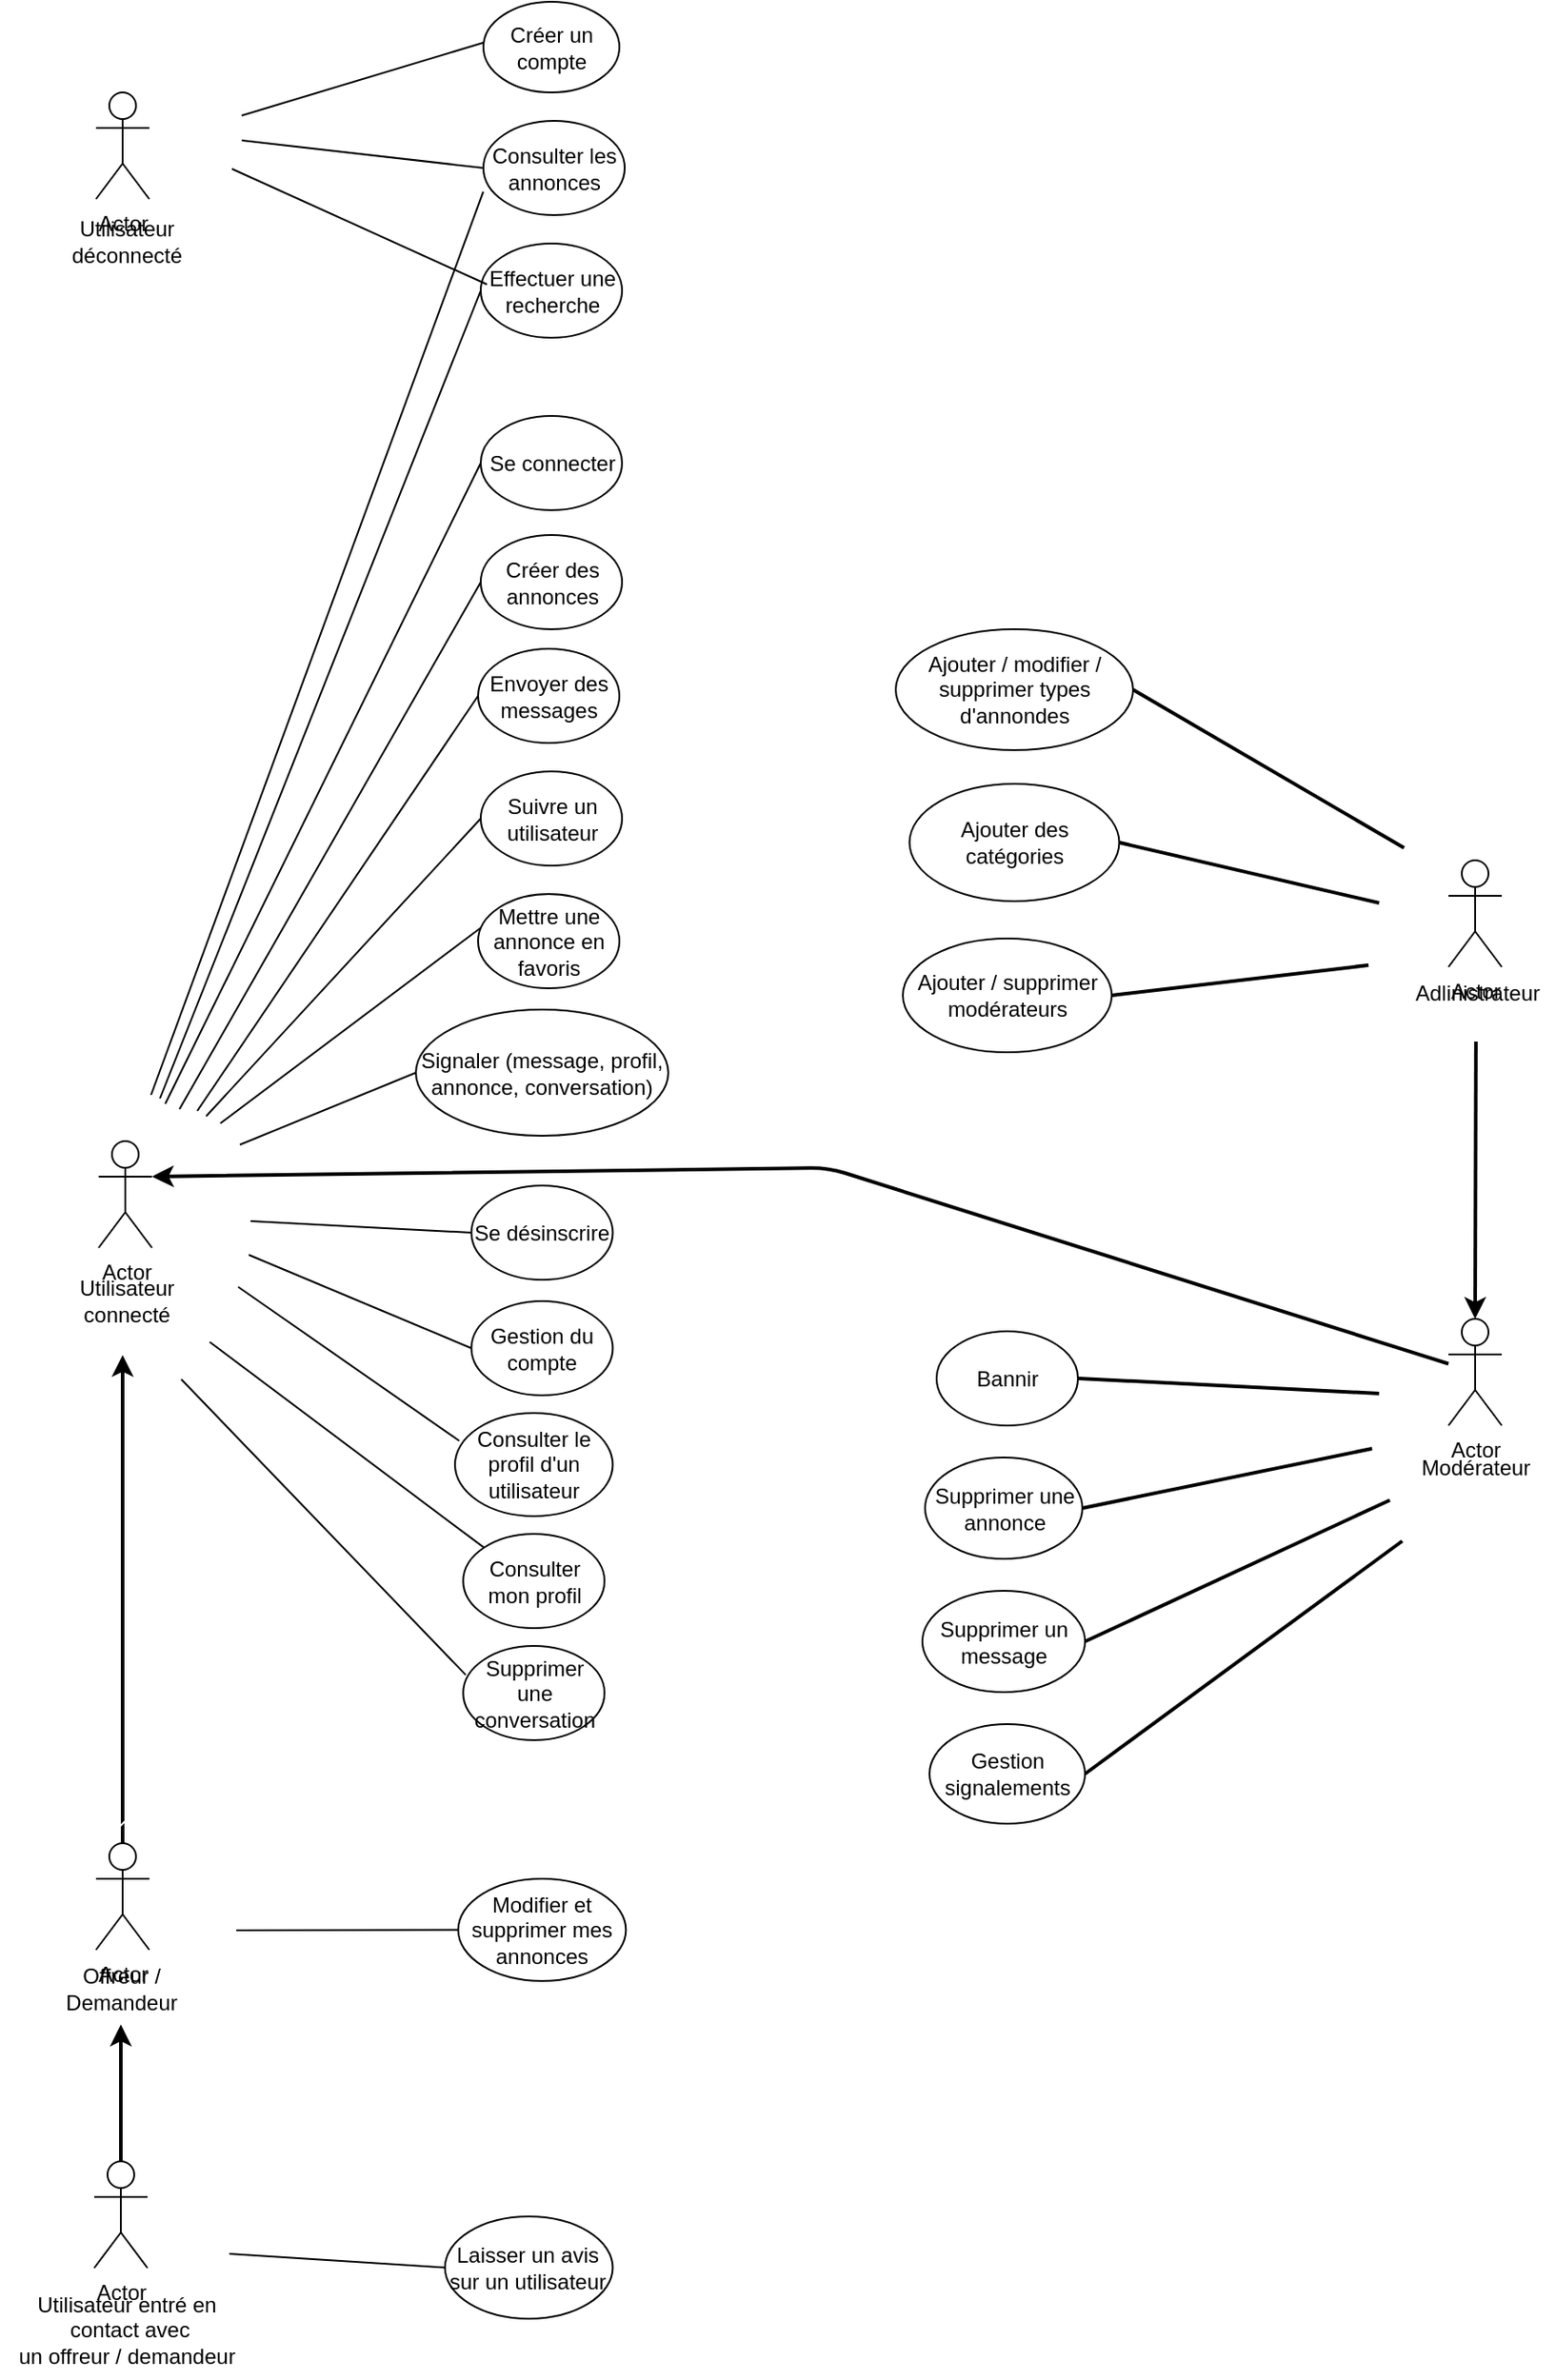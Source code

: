 <mxfile>
    <diagram id="b4XO_KiStwE6filwHqoj" name="Page-1">
        <mxGraphModel dx="1663" dy="1912" grid="0" gridSize="10" guides="1" tooltips="1" connect="1" arrows="1" fold="1" page="1" pageScale="1" pageWidth="850" pageHeight="1100" background="#ffffff" math="0" shadow="0">
            <root>
                <mxCell id="0"/>
                <mxCell id="1" parent="0"/>
                <mxCell id="2" value="Actor" style="shape=umlActor;verticalLabelPosition=bottom;verticalAlign=top;html=1;outlineConnect=0;strokeColor=#000000;fillColor=#FFFFFF;" vertex="1" parent="1">
                    <mxGeometry x="-70" y="-11" width="30" height="60" as="geometry"/>
                </mxCell>
                <mxCell id="3" value="&lt;font color=&quot;#000000&quot;&gt;Utilisateur &lt;br&gt;déconnecté&lt;/font&gt;" style="text;html=1;align=center;verticalAlign=middle;resizable=0;points=[];autosize=1;strokeColor=none;fillColor=none;" vertex="1" parent="1">
                    <mxGeometry x="-93.5" y="52" width="80" height="41" as="geometry"/>
                </mxCell>
                <mxCell id="4" value="Actor" style="shape=umlActor;verticalLabelPosition=bottom;verticalAlign=top;html=1;outlineConnect=0;strokeColor=#000000;fillColor=#FFFFFF;" vertex="1" parent="1">
                    <mxGeometry x="-68.5" y="579" width="30" height="60" as="geometry"/>
                </mxCell>
                <mxCell id="5" value="&lt;font color=&quot;#000000&quot;&gt;Utilisateur &lt;br&gt;connecté&lt;/font&gt;" style="text;html=1;align=center;verticalAlign=middle;resizable=0;points=[];autosize=1;strokeColor=none;fillColor=none;" vertex="1" parent="1">
                    <mxGeometry x="-89" y="648" width="71" height="41" as="geometry"/>
                </mxCell>
                <mxCell id="68" style="edgeStyle=none;html=1;entryX=0.479;entryY=1.252;entryDx=0;entryDy=0;entryPerimeter=0;labelBackgroundColor=#FFFFFF;strokeColor=#000000;strokeWidth=2;fontColor=#FFFFFF;fillColor=#FFFFFF;" edge="1" parent="1" source="6" target="5">
                    <mxGeometry relative="1" as="geometry"/>
                </mxCell>
                <mxCell id="6" value="Actor" style="shape=umlActor;verticalLabelPosition=bottom;verticalAlign=top;html=1;outlineConnect=0;strokeColor=#000000;fillColor=#FFFFFF;" vertex="1" parent="1">
                    <mxGeometry x="-70" y="974" width="30" height="60" as="geometry"/>
                </mxCell>
                <mxCell id="8" value="&lt;font color=&quot;#000000&quot;&gt;Offreur / &lt;br&gt;Demandeur&lt;/font&gt;" style="text;html=1;align=center;verticalAlign=middle;resizable=0;points=[];autosize=1;strokeColor=none;fillColor=none;" vertex="1" parent="1">
                    <mxGeometry x="-96.5" y="1035" width="81" height="41" as="geometry"/>
                </mxCell>
                <mxCell id="69" value="" style="edgeStyle=none;html=1;labelBackgroundColor=#FFFFFF;strokeColor=#000000;strokeWidth=2;fontColor=#FFFFFF;fillColor=#FFFFFF;" edge="1" parent="1" source="9" target="8">
                    <mxGeometry relative="1" as="geometry"/>
                </mxCell>
                <mxCell id="9" value="Actor" style="shape=umlActor;verticalLabelPosition=bottom;verticalAlign=top;html=1;outlineConnect=0;strokeColor=#000000;fillColor=#FFFFFF;" vertex="1" parent="1">
                    <mxGeometry x="-71" y="1153" width="30" height="60" as="geometry"/>
                </mxCell>
                <mxCell id="10" value="&lt;font color=&quot;#000000&quot;&gt;Utilisateur entré en&lt;br&gt;&amp;nbsp;contact avec &lt;br&gt;un offreur / demandeur&lt;br&gt;&lt;/font&gt;" style="text;html=1;align=center;verticalAlign=middle;resizable=0;points=[];autosize=1;strokeColor=none;fillColor=none;" vertex="1" parent="1">
                    <mxGeometry x="-123.5" y="1220" width="140" height="55" as="geometry"/>
                </mxCell>
                <mxCell id="11" value="Créer un compte" style="ellipse;whiteSpace=wrap;html=1;strokeColor=#000000;fontColor=#000000;fillColor=#FFFFFF;" vertex="1" parent="1">
                    <mxGeometry x="148" y="-62" width="76.5" height="51" as="geometry"/>
                </mxCell>
                <mxCell id="12" value="Consulter les annonces" style="ellipse;whiteSpace=wrap;html=1;strokeColor=#000000;fontColor=#000000;fillColor=#FFFFFF;" vertex="1" parent="1">
                    <mxGeometry x="148" y="5" width="79.5" height="53" as="geometry"/>
                </mxCell>
                <mxCell id="13" value="Effectuer une recherche" style="ellipse;whiteSpace=wrap;html=1;strokeColor=#000000;fontColor=#000000;fillColor=#FFFFFF;" vertex="1" parent="1">
                    <mxGeometry x="146.5" y="74" width="79.5" height="53" as="geometry"/>
                </mxCell>
                <mxCell id="14" value="" style="endArrow=none;html=1;fontColor=#000000;strokeColor=#000000;entryX=0;entryY=0.451;entryDx=0;entryDy=0;entryPerimeter=0;" edge="1" parent="1" target="11">
                    <mxGeometry width="50" height="50" relative="1" as="geometry">
                        <mxPoint x="12" y="2" as="sourcePoint"/>
                        <mxPoint x="135" y="-39" as="targetPoint"/>
                    </mxGeometry>
                </mxCell>
                <mxCell id="15" value="" style="endArrow=none;html=1;fontColor=#000000;strokeColor=#000000;entryX=0;entryY=0.5;entryDx=0;entryDy=0;" edge="1" parent="1" target="12">
                    <mxGeometry width="50" height="50" relative="1" as="geometry">
                        <mxPoint x="12" y="16" as="sourcePoint"/>
                        <mxPoint x="132" y="25" as="targetPoint"/>
                    </mxGeometry>
                </mxCell>
                <mxCell id="16" value="" style="endArrow=none;html=1;fontColor=#000000;strokeColor=#000000;" edge="1" parent="1">
                    <mxGeometry width="50" height="50" relative="1" as="geometry">
                        <mxPoint x="6.5" y="32" as="sourcePoint"/>
                        <mxPoint x="150" y="97" as="targetPoint"/>
                    </mxGeometry>
                </mxCell>
                <mxCell id="17" value="Se connecter" style="ellipse;whiteSpace=wrap;html=1;strokeColor=#000000;fontColor=#000000;fillColor=#FFFFFF;" vertex="1" parent="1">
                    <mxGeometry x="146.5" y="171" width="79.5" height="53" as="geometry"/>
                </mxCell>
                <mxCell id="18" value="Créer des annonces" style="ellipse;whiteSpace=wrap;html=1;strokeColor=#000000;fontColor=#000000;fillColor=#FFFFFF;" vertex="1" parent="1">
                    <mxGeometry x="146.5" y="238" width="79.5" height="53" as="geometry"/>
                </mxCell>
                <mxCell id="19" value="Envoyer des messages" style="ellipse;whiteSpace=wrap;html=1;strokeColor=#000000;fontColor=#000000;fillColor=#FFFFFF;" vertex="1" parent="1">
                    <mxGeometry x="145" y="302" width="79.5" height="53" as="geometry"/>
                </mxCell>
                <mxCell id="20" value="Suivre un utilisateur" style="ellipse;whiteSpace=wrap;html=1;strokeColor=#000000;fontColor=#000000;fillColor=#FFFFFF;" vertex="1" parent="1">
                    <mxGeometry x="146.5" y="371" width="79.5" height="53" as="geometry"/>
                </mxCell>
                <mxCell id="21" value="Mettre une annonce en favoris" style="ellipse;whiteSpace=wrap;html=1;strokeColor=#000000;fontColor=#000000;fillColor=#FFFFFF;" vertex="1" parent="1">
                    <mxGeometry x="145" y="440" width="79.5" height="53" as="geometry"/>
                </mxCell>
                <mxCell id="22" value="Signaler (message, profil, annonce, conversation)" style="ellipse;whiteSpace=wrap;html=1;strokeColor=#000000;fontColor=#000000;fillColor=#FFFFFF;" vertex="1" parent="1">
                    <mxGeometry x="110" y="505" width="142" height="71" as="geometry"/>
                </mxCell>
                <mxCell id="23" value="Se désinscrire" style="ellipse;whiteSpace=wrap;html=1;strokeColor=#000000;fontColor=#000000;fillColor=#FFFFFF;" vertex="1" parent="1">
                    <mxGeometry x="141.25" y="604" width="79.5" height="53" as="geometry"/>
                </mxCell>
                <mxCell id="24" value="Gestion du compte" style="ellipse;whiteSpace=wrap;html=1;strokeColor=#000000;fontColor=#000000;fillColor=#FFFFFF;" vertex="1" parent="1">
                    <mxGeometry x="141.25" y="669" width="79.5" height="53" as="geometry"/>
                </mxCell>
                <mxCell id="25" value="Consulter le profil d'un utilisateur" style="ellipse;whiteSpace=wrap;html=1;strokeColor=#000000;fontColor=#000000;fillColor=#FFFFFF;" vertex="1" parent="1">
                    <mxGeometry x="132" y="732" width="88.75" height="58" as="geometry"/>
                </mxCell>
                <mxCell id="26" value="Consulter mon profil" style="ellipse;whiteSpace=wrap;html=1;strokeColor=#000000;fontColor=#000000;fillColor=#FFFFFF;" vertex="1" parent="1">
                    <mxGeometry x="136.63" y="800" width="79.5" height="53" as="geometry"/>
                </mxCell>
                <mxCell id="27" value="Modifier et supprimer mes annonces" style="ellipse;whiteSpace=wrap;html=1;strokeColor=#000000;fontColor=#000000;fillColor=#FFFFFF;" vertex="1" parent="1">
                    <mxGeometry x="133.81" y="994" width="94.38" height="57.5" as="geometry"/>
                </mxCell>
                <mxCell id="28" value="Supprimer une conversation" style="ellipse;whiteSpace=wrap;html=1;strokeColor=#000000;fontColor=#000000;fillColor=#FFFFFF;" vertex="1" parent="1">
                    <mxGeometry x="136.63" y="863" width="79.5" height="53" as="geometry"/>
                </mxCell>
                <mxCell id="30" value="Laisser un avis sur un utilisateur" style="ellipse;whiteSpace=wrap;html=1;strokeColor=#000000;fontColor=#000000;fillColor=#FFFFFF;" vertex="1" parent="1">
                    <mxGeometry x="126.37" y="1184" width="94.38" height="57.5" as="geometry"/>
                </mxCell>
                <mxCell id="31" value="" style="endArrow=none;html=1;strokeColor=#000000;fontColor=#000000;entryX=-0.001;entryY=0.752;entryDx=0;entryDy=0;entryPerimeter=0;" edge="1" parent="1" target="12">
                    <mxGeometry width="50" height="50" relative="1" as="geometry">
                        <mxPoint x="-39" y="553" as="sourcePoint"/>
                        <mxPoint x="137" y="50" as="targetPoint"/>
                    </mxGeometry>
                </mxCell>
                <mxCell id="32" value="" style="endArrow=none;html=1;strokeColor=#000000;fontColor=#000000;entryX=0;entryY=0.5;entryDx=0;entryDy=0;" edge="1" parent="1" target="13">
                    <mxGeometry width="50" height="50" relative="1" as="geometry">
                        <mxPoint x="-34" y="555" as="sourcePoint"/>
                        <mxPoint x="138" y="126" as="targetPoint"/>
                    </mxGeometry>
                </mxCell>
                <mxCell id="33" value="" style="endArrow=none;html=1;strokeColor=#000000;fontColor=#000000;entryX=0;entryY=0.5;entryDx=0;entryDy=0;" edge="1" parent="1" target="17">
                    <mxGeometry width="50" height="50" relative="1" as="geometry">
                        <mxPoint x="-31" y="558" as="sourcePoint"/>
                        <mxPoint x="137" y="216" as="targetPoint"/>
                    </mxGeometry>
                </mxCell>
                <mxCell id="34" value="" style="endArrow=none;html=1;strokeColor=#000000;fontColor=#000000;entryX=0;entryY=0.5;entryDx=0;entryDy=0;" edge="1" parent="1" target="18">
                    <mxGeometry width="50" height="50" relative="1" as="geometry">
                        <mxPoint x="-23" y="561" as="sourcePoint"/>
                        <mxPoint x="153" y="273" as="targetPoint"/>
                    </mxGeometry>
                </mxCell>
                <mxCell id="35" value="" style="endArrow=none;html=1;strokeColor=#000000;fontColor=#000000;entryX=0;entryY=0.5;entryDx=0;entryDy=0;" edge="1" parent="1" target="19">
                    <mxGeometry width="50" height="50" relative="1" as="geometry">
                        <mxPoint x="-13" y="562" as="sourcePoint"/>
                        <mxPoint x="36.5" y="515.5" as="targetPoint"/>
                    </mxGeometry>
                </mxCell>
                <mxCell id="36" value="" style="endArrow=none;html=1;strokeColor=#000000;fontColor=#000000;entryX=0;entryY=0.5;entryDx=0;entryDy=0;" edge="1" parent="1" target="20">
                    <mxGeometry width="50" height="50" relative="1" as="geometry">
                        <mxPoint x="-8" y="565" as="sourcePoint"/>
                        <mxPoint x="47" y="519" as="targetPoint"/>
                    </mxGeometry>
                </mxCell>
                <mxCell id="37" value="" style="endArrow=none;html=1;strokeColor=#000000;fontColor=#000000;" edge="1" parent="1">
                    <mxGeometry width="50" height="50" relative="1" as="geometry">
                        <mxPoint y="569" as="sourcePoint"/>
                        <mxPoint x="146.5" y="459" as="targetPoint"/>
                    </mxGeometry>
                </mxCell>
                <mxCell id="38" value="" style="endArrow=none;html=1;strokeColor=#000000;fontColor=#000000;entryX=0;entryY=0.5;entryDx=0;entryDy=0;" edge="1" parent="1" target="22">
                    <mxGeometry width="50" height="50" relative="1" as="geometry">
                        <mxPoint x="11" y="581" as="sourcePoint"/>
                        <mxPoint x="61" y="537" as="targetPoint"/>
                    </mxGeometry>
                </mxCell>
                <mxCell id="39" value="" style="endArrow=none;html=1;strokeColor=#000000;fontColor=#000000;entryX=0;entryY=0.5;entryDx=0;entryDy=0;" edge="1" parent="1" target="23">
                    <mxGeometry width="50" height="50" relative="1" as="geometry">
                        <mxPoint x="17" y="624" as="sourcePoint"/>
                        <mxPoint x="66.5" y="591" as="targetPoint"/>
                    </mxGeometry>
                </mxCell>
                <mxCell id="40" value="" style="endArrow=none;html=1;strokeColor=#000000;fontColor=#000000;entryX=0;entryY=0.5;entryDx=0;entryDy=0;" edge="1" parent="1" target="24">
                    <mxGeometry width="50" height="50" relative="1" as="geometry">
                        <mxPoint x="16" y="643" as="sourcePoint"/>
                        <mxPoint x="70" y="639" as="targetPoint"/>
                    </mxGeometry>
                </mxCell>
                <mxCell id="41" value="" style="endArrow=none;html=1;strokeColor=#000000;fontColor=#000000;exitX=0.027;exitY=0.269;exitDx=0;exitDy=0;exitPerimeter=0;" edge="1" parent="1" source="25">
                    <mxGeometry width="50" height="50" relative="1" as="geometry">
                        <mxPoint x="123" y="695" as="sourcePoint"/>
                        <mxPoint x="10" y="661" as="targetPoint"/>
                    </mxGeometry>
                </mxCell>
                <mxCell id="42" value="" style="endArrow=none;html=1;strokeColor=#000000;fontColor=#000000;entryX=0;entryY=0;entryDx=0;entryDy=0;" edge="1" parent="1" target="26">
                    <mxGeometry width="50" height="50" relative="1" as="geometry">
                        <mxPoint x="-6" y="692" as="sourcePoint"/>
                        <mxPoint x="144" y="819" as="targetPoint"/>
                    </mxGeometry>
                </mxCell>
                <mxCell id="43" value="" style="endArrow=none;html=1;strokeColor=#000000;fontColor=#000000;entryX=0.018;entryY=0.308;entryDx=0;entryDy=0;entryPerimeter=0;" edge="1" parent="1" target="28">
                    <mxGeometry width="50" height="50" relative="1" as="geometry">
                        <mxPoint x="-22" y="713" as="sourcePoint"/>
                        <mxPoint x="-13.5" y="813" as="targetPoint"/>
                    </mxGeometry>
                </mxCell>
                <mxCell id="46" value="" style="endArrow=none;html=1;strokeColor=#000000;fontColor=#000000;entryX=0;entryY=0.5;entryDx=0;entryDy=0;" edge="1" parent="1" target="27">
                    <mxGeometry width="50" height="50" relative="1" as="geometry">
                        <mxPoint x="9" y="1023" as="sourcePoint"/>
                        <mxPoint x="63" y="979" as="targetPoint"/>
                    </mxGeometry>
                </mxCell>
                <mxCell id="47" value="" style="endArrow=none;html=1;strokeColor=#000000;fontColor=#000000;entryX=0;entryY=0.5;entryDx=0;entryDy=0;" edge="1" parent="1" target="30">
                    <mxGeometry width="50" height="50" relative="1" as="geometry">
                        <mxPoint x="5" y="1205" as="sourcePoint"/>
                        <mxPoint x="61" y="1166" as="targetPoint"/>
                    </mxGeometry>
                </mxCell>
                <mxCell id="48" value="" style="endArrow=classic;html=1;strokeColor=#FFFFFF;fontColor=#000000;fillColor=#FFFFFF;" edge="1" parent="1">
                    <mxGeometry width="50" height="50" relative="1" as="geometry">
                        <mxPoint x="-58" y="966" as="sourcePoint"/>
                        <mxPoint x="-8" y="916" as="targetPoint"/>
                    </mxGeometry>
                </mxCell>
                <mxCell id="72" style="edgeStyle=none;html=1;entryX=1;entryY=0.333;entryDx=0;entryDy=0;entryPerimeter=0;labelBackgroundColor=#FFFFFF;strokeColor=#000000;strokeWidth=2;fontColor=#FFFFFF;fillColor=#FFFFFF;" edge="1" parent="1" source="63" target="4">
                    <mxGeometry relative="1" as="geometry">
                        <Array as="points">
                            <mxPoint x="342" y="594"/>
                        </Array>
                    </mxGeometry>
                </mxCell>
                <mxCell id="63" value="Actor" style="shape=umlActor;verticalLabelPosition=bottom;verticalAlign=top;html=1;outlineConnect=0;strokeColor=#000000;fillColor=#FFFFFF;" vertex="1" parent="1">
                    <mxGeometry x="691" y="679" width="30" height="60" as="geometry"/>
                </mxCell>
                <mxCell id="64" value="&lt;font color=&quot;#000000&quot;&gt;Modérateur&lt;/font&gt;" style="text;html=1;align=center;verticalAlign=middle;resizable=0;points=[];autosize=1;strokeColor=none;fillColor=none;" vertex="1" parent="1">
                    <mxGeometry x="666.5" y="750" width="79" height="26" as="geometry"/>
                </mxCell>
                <mxCell id="70" value="Actor" style="shape=umlActor;verticalLabelPosition=bottom;verticalAlign=top;html=1;outlineConnect=0;strokeColor=#000000;fillColor=#FFFFFF;" vertex="1" parent="1">
                    <mxGeometry x="691" y="421" width="30" height="60" as="geometry"/>
                </mxCell>
                <mxCell id="82" style="edgeStyle=none;html=1;entryX=0.5;entryY=0;entryDx=0;entryDy=0;entryPerimeter=0;labelBackgroundColor=#FFFFFF;strokeColor=#000000;strokeWidth=2;fontColor=#FFFFFF;fillColor=#FFFFFF;" edge="1" parent="1" source="71" target="63">
                    <mxGeometry relative="1" as="geometry"/>
                </mxCell>
                <mxCell id="71" value="&lt;font color=&quot;#000000&quot;&gt;Adlinistrateur&lt;br&gt;&lt;br&gt;&lt;/font&gt;" style="text;html=1;align=center;verticalAlign=middle;resizable=0;points=[];autosize=1;strokeColor=none;fillColor=none;" vertex="1" parent="1">
                    <mxGeometry x="662.5" y="482" width="88" height="41" as="geometry"/>
                </mxCell>
                <mxCell id="73" value="Bannir" style="ellipse;whiteSpace=wrap;html=1;strokeColor=#000000;fontColor=#000000;fillColor=#FFFFFF;" vertex="1" parent="1">
                    <mxGeometry x="403" y="686" width="79.5" height="53" as="geometry"/>
                </mxCell>
                <mxCell id="74" value="Supprimer une annonce" style="ellipse;whiteSpace=wrap;html=1;strokeColor=#000000;fontColor=#000000;fillColor=#FFFFFF;" vertex="1" parent="1">
                    <mxGeometry x="396.5" y="757" width="88.5" height="57" as="geometry"/>
                </mxCell>
                <mxCell id="75" value="Supprimer un message&lt;br&gt;" style="ellipse;whiteSpace=wrap;html=1;strokeColor=#000000;fontColor=#000000;fillColor=#FFFFFF;" vertex="1" parent="1">
                    <mxGeometry x="395" y="832" width="91.5" height="57" as="geometry"/>
                </mxCell>
                <mxCell id="76" value="Gestion signalements" style="ellipse;whiteSpace=wrap;html=1;strokeColor=#000000;fontColor=#000000;fillColor=#FFFFFF;" vertex="1" parent="1">
                    <mxGeometry x="399" y="907" width="87.5" height="56" as="geometry"/>
                </mxCell>
                <mxCell id="77" value="Ajouter des catégories" style="ellipse;whiteSpace=wrap;html=1;strokeColor=#000000;fontColor=#000000;fillColor=#FFFFFF;" vertex="1" parent="1">
                    <mxGeometry x="387.75" y="378" width="118" height="66" as="geometry"/>
                </mxCell>
                <mxCell id="78" value="Ajouter / supprimer modérateurs" style="ellipse;whiteSpace=wrap;html=1;strokeColor=#000000;fontColor=#000000;fillColor=#FFFFFF;" vertex="1" parent="1">
                    <mxGeometry x="384" y="465" width="117.5" height="64" as="geometry"/>
                </mxCell>
                <mxCell id="79" value="Ajouter / modifier / supprimer types d'annondes" style="ellipse;whiteSpace=wrap;html=1;strokeColor=#000000;fontColor=#000000;fillColor=#FFFFFF;" vertex="1" parent="1">
                    <mxGeometry x="380" y="291" width="133.5" height="68" as="geometry"/>
                </mxCell>
                <mxCell id="83" value="" style="endArrow=none;html=1;labelBackgroundColor=#FFFFFF;strokeColor=#000000;strokeWidth=2;fontColor=#FFFFFF;fillColor=#FFFFFF;exitX=1;exitY=0.5;exitDx=0;exitDy=0;" edge="1" parent="1" source="78">
                    <mxGeometry width="50" height="50" relative="1" as="geometry">
                        <mxPoint x="505.75" y="509" as="sourcePoint"/>
                        <mxPoint x="646" y="480" as="targetPoint"/>
                    </mxGeometry>
                </mxCell>
                <mxCell id="84" value="" style="endArrow=none;html=1;labelBackgroundColor=#FFFFFF;strokeColor=#000000;strokeWidth=2;fontColor=#FFFFFF;fillColor=#FFFFFF;exitX=1;exitY=0.5;exitDx=0;exitDy=0;" edge="1" parent="1" source="77">
                    <mxGeometry width="50" height="50" relative="1" as="geometry">
                        <mxPoint x="533" y="418" as="sourcePoint"/>
                        <mxPoint x="652" y="445" as="targetPoint"/>
                    </mxGeometry>
                </mxCell>
                <mxCell id="85" value="" style="endArrow=none;html=1;labelBackgroundColor=#FFFFFF;strokeColor=#000000;strokeWidth=2;fontColor=#FFFFFF;fillColor=#FFFFFF;exitX=1;exitY=0.5;exitDx=0;exitDy=0;" edge="1" parent="1" source="79">
                    <mxGeometry width="50" height="50" relative="1" as="geometry">
                        <mxPoint x="562" y="371" as="sourcePoint"/>
                        <mxPoint x="666" y="414" as="targetPoint"/>
                    </mxGeometry>
                </mxCell>
                <mxCell id="86" value="" style="endArrow=none;html=1;labelBackgroundColor=#FFFFFF;strokeColor=#000000;strokeWidth=2;fontColor=#FFFFFF;fillColor=#FFFFFF;exitX=1;exitY=0.5;exitDx=0;exitDy=0;" edge="1" parent="1" source="73">
                    <mxGeometry width="50" height="50" relative="1" as="geometry">
                        <mxPoint x="486.5" y="713" as="sourcePoint"/>
                        <mxPoint x="652" y="721" as="targetPoint"/>
                    </mxGeometry>
                </mxCell>
                <mxCell id="87" value="" style="endArrow=none;html=1;labelBackgroundColor=#FFFFFF;strokeColor=#000000;strokeWidth=2;fontColor=#FFFFFF;fillColor=#FFFFFF;entryX=1;entryY=0.5;entryDx=0;entryDy=0;" edge="1" parent="1" target="74">
                    <mxGeometry width="50" height="50" relative="1" as="geometry">
                        <mxPoint x="648" y="752" as="sourcePoint"/>
                        <mxPoint x="513.5" y="768" as="targetPoint"/>
                    </mxGeometry>
                </mxCell>
                <mxCell id="88" value="" style="endArrow=none;html=1;labelBackgroundColor=#FFFFFF;strokeColor=#000000;strokeWidth=2;fontColor=#FFFFFF;fillColor=#FFFFFF;exitX=1;exitY=0.5;exitDx=0;exitDy=0;" edge="1" parent="1" source="75">
                    <mxGeometry width="50" height="50" relative="1" as="geometry">
                        <mxPoint x="501.5" y="863" as="sourcePoint"/>
                        <mxPoint x="658" y="781" as="targetPoint"/>
                    </mxGeometry>
                </mxCell>
                <mxCell id="89" value="" style="endArrow=none;html=1;labelBackgroundColor=#FFFFFF;strokeColor=#000000;strokeWidth=2;fontColor=#FFFFFF;fillColor=#FFFFFF;exitX=1;exitY=0.5;exitDx=0;exitDy=0;" edge="1" parent="1" source="76">
                    <mxGeometry width="50" height="50" relative="1" as="geometry">
                        <mxPoint x="482.5" y="926" as="sourcePoint"/>
                        <mxPoint x="665" y="804" as="targetPoint"/>
                    </mxGeometry>
                </mxCell>
            </root>
        </mxGraphModel>
    </diagram>
</mxfile>